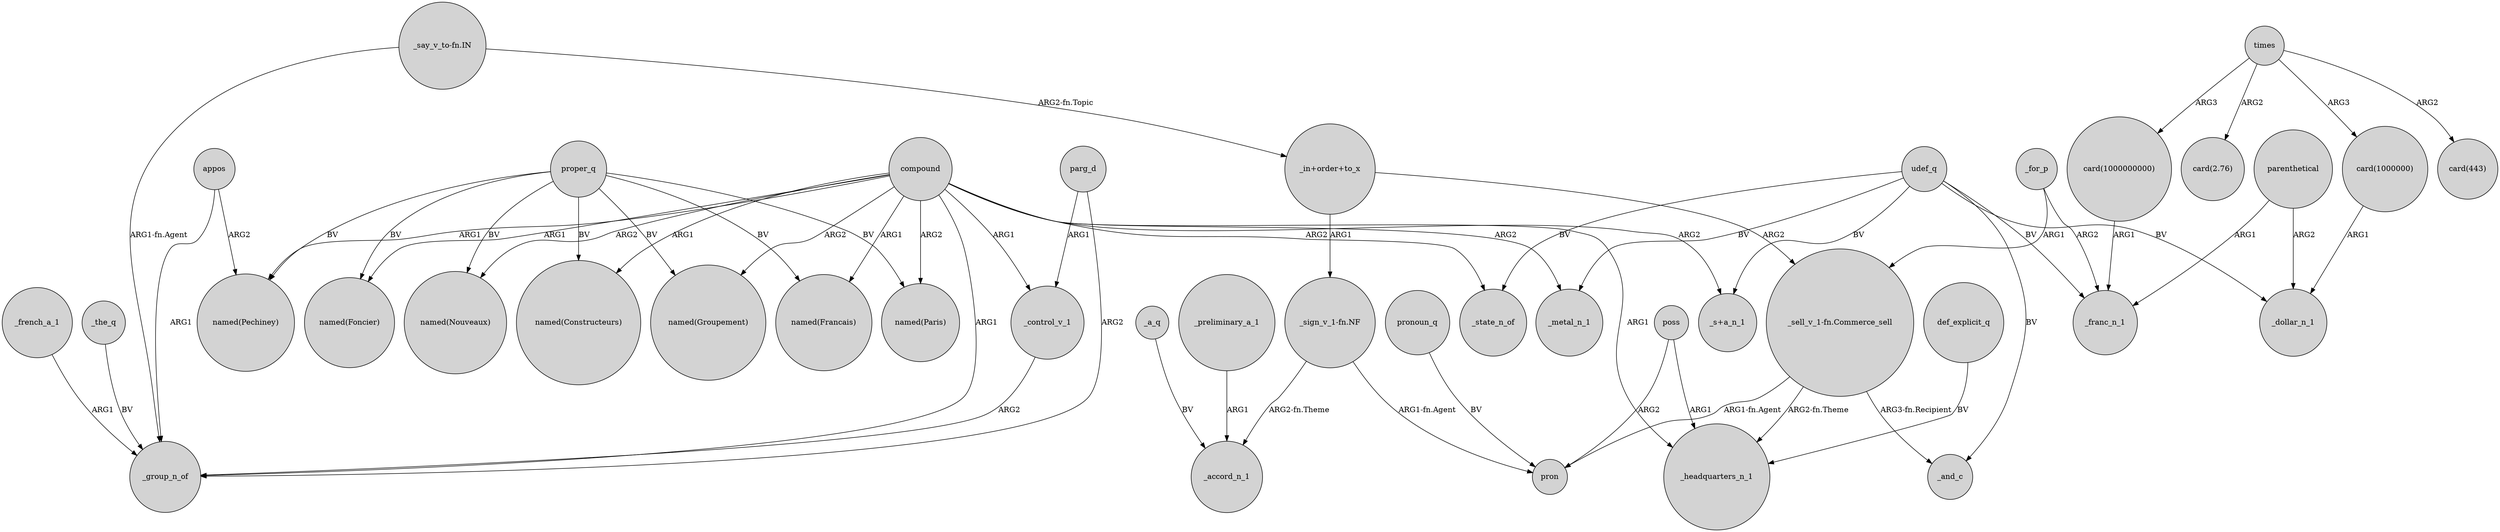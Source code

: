 digraph {
	node [shape=circle style=filled]
	compound -> "named(Pechiney)" [label=ARG1]
	appos -> _group_n_of [label=ARG1]
	"_say_v_to-fn.IN" -> _group_n_of [label="ARG1-fn.Agent"]
	_a_q -> _accord_n_1 [label=BV]
	"_sell_v_1-fn.Commerce_sell" -> _headquarters_n_1 [label="ARG2-fn.Theme"]
	"card(1000000)" -> _dollar_n_1 [label=ARG1]
	poss -> pron [label=ARG2]
	_french_a_1 -> _group_n_of [label=ARG1]
	parenthetical -> _franc_n_1 [label=ARG1]
	compound -> _control_v_1 [label=ARG1]
	udef_q -> _state_n_of [label=BV]
	parenthetical -> _dollar_n_1 [label=ARG2]
	"_sign_v_1-fn.NF" -> _accord_n_1 [label="ARG2-fn.Theme"]
	appos -> "named(Pechiney)" [label=ARG2]
	times -> "card(443)" [label=ARG2]
	proper_q -> "named(Groupement)" [label=BV]
	proper_q -> "named(Pechiney)" [label=BV]
	compound -> _state_n_of [label=ARG2]
	compound -> _headquarters_n_1 [label=ARG1]
	parg_d -> _group_n_of [label=ARG2]
	parg_d -> _control_v_1 [label=ARG1]
	compound -> "named(Francais)" [label=ARG1]
	_control_v_1 -> _group_n_of [label=ARG2]
	_the_q -> _group_n_of [label=BV]
	compound -> "named(Paris)" [label=ARG2]
	compound -> "named(Groupement)" [label=ARG2]
	"_say_v_to-fn.IN" -> "_in+order+to_x" [label="ARG2-fn.Topic"]
	times -> "card(1000000000)" [label=ARG3]
	compound -> "named(Foncier)" [label=ARG1]
	"card(1000000000)" -> _franc_n_1 [label=ARG1]
	pronoun_q -> pron [label=BV]
	"_sign_v_1-fn.NF" -> pron [label="ARG1-fn.Agent"]
	_preliminary_a_1 -> _accord_n_1 [label=ARG1]
	udef_q -> "_s+a_n_1" [label=BV]
	"_in+order+to_x" -> "_sign_v_1-fn.NF" [label=ARG1]
	compound -> _metal_n_1 [label=ARG2]
	compound -> "named(Constructeurs)" [label=ARG1]
	_for_p -> _franc_n_1 [label=ARG2]
	times -> "card(1000000)" [label=ARG3]
	times -> "card(2.76)" [label=ARG2]
	proper_q -> "named(Paris)" [label=BV]
	_for_p -> "_sell_v_1-fn.Commerce_sell" [label=ARG1]
	udef_q -> _metal_n_1 [label=BV]
	compound -> "_s+a_n_1" [label=ARG2]
	proper_q -> "named(Francais)" [label=BV]
	def_explicit_q -> _headquarters_n_1 [label=BV]
	compound -> "named(Nouveaux)" [label=ARG2]
	proper_q -> "named(Nouveaux)" [label=BV]
	"_sell_v_1-fn.Commerce_sell" -> pron [label="ARG1-fn.Agent"]
	"_in+order+to_x" -> "_sell_v_1-fn.Commerce_sell" [label=ARG2]
	proper_q -> "named(Foncier)" [label=BV]
	udef_q -> _franc_n_1 [label=BV]
	udef_q -> _and_c [label=BV]
	proper_q -> "named(Constructeurs)" [label=BV]
	compound -> _group_n_of [label=ARG1]
	udef_q -> _dollar_n_1 [label=BV]
	"_sell_v_1-fn.Commerce_sell" -> _and_c [label="ARG3-fn.Recipient"]
	poss -> _headquarters_n_1 [label=ARG1]
}
